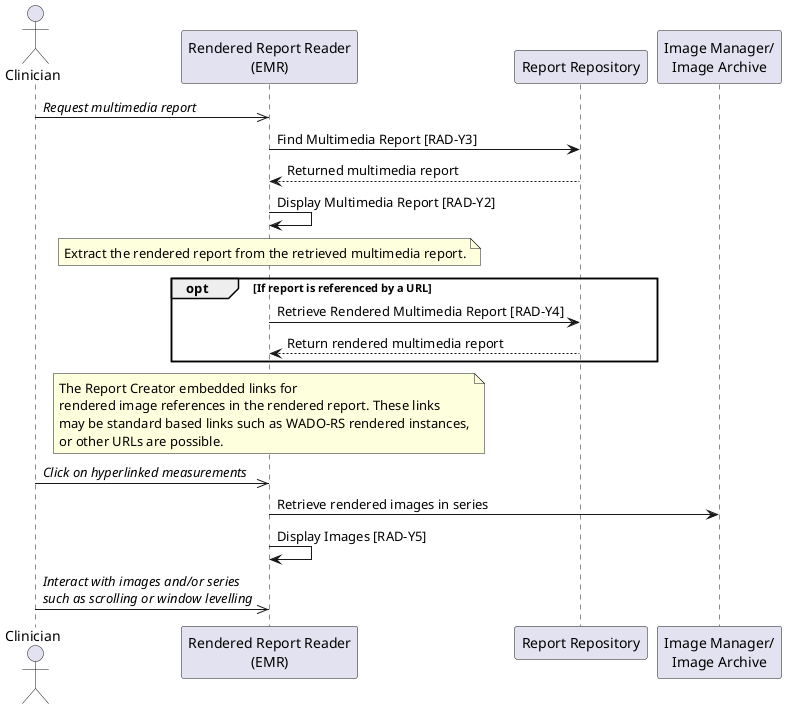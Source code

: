 @startuml

actor Clinician as Clinician

participant "Rendered Report Reader\n(EMR)" as EMR
participant "Report Repository" as Repo

participant "Image Manager/\nImage Archive" as Archive

Clinician->>EMR: //Request multimedia report//

EMR->Repo: Find Multimedia Report [RAD-Y3]
Repo-->EMR: Returned multimedia report
EMR->EMR: Display Multimedia Report [RAD-Y2]
note over EMR
Extract the rendered report from the retrieved multimedia report.
end note

opt If report is referenced by a URL
EMR->Repo: Retrieve Rendered Multimedia Report [RAD-Y4]
Repo-->EMR: Return rendered multimedia report
end

note over EMR
The Report Creator embedded links for
rendered image references in the rendered report. These links
may be standard based links such as WADO-RS rendered instances,
or other URLs are possible.
end note
Clinician->>EMR: //Click on hyperlinked measurements//

EMR->Archive: Retrieve rendered images in series
EMR->EMR: Display Images [RAD-Y5]

Clinician->>EMR: //Interact with images and/or series//\n//such as scrolling or window levelling//

@enduml